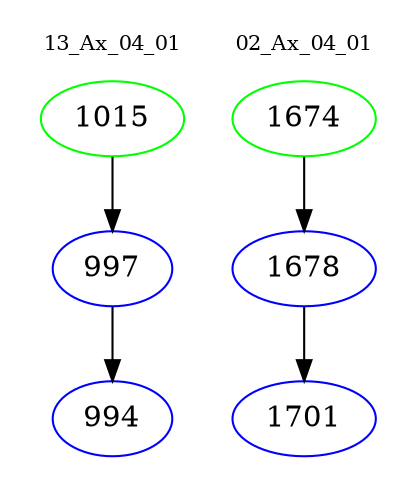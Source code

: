 digraph{
subgraph cluster_0 {
color = white
label = "13_Ax_04_01";
fontsize=10;
T0_1015 [label="1015", color="green"]
T0_1015 -> T0_997 [color="black"]
T0_997 [label="997", color="blue"]
T0_997 -> T0_994 [color="black"]
T0_994 [label="994", color="blue"]
}
subgraph cluster_1 {
color = white
label = "02_Ax_04_01";
fontsize=10;
T1_1674 [label="1674", color="green"]
T1_1674 -> T1_1678 [color="black"]
T1_1678 [label="1678", color="blue"]
T1_1678 -> T1_1701 [color="black"]
T1_1701 [label="1701", color="blue"]
}
}
